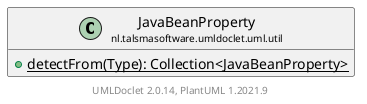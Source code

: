 @startuml
    set namespaceSeparator none
    hide empty fields
    hide empty methods

    class "<size:14>JavaBeanProperty\n<size:10>nl.talsmasoftware.umldoclet.uml.util" as nl.talsmasoftware.umldoclet.uml.util.JavaBeanProperty [[JavaBeanProperty.html]] {
        {static} +detectFrom(Type): Collection<JavaBeanProperty>
    }

    center footer UMLDoclet 2.0.14, PlantUML 1.2021.9
@enduml
